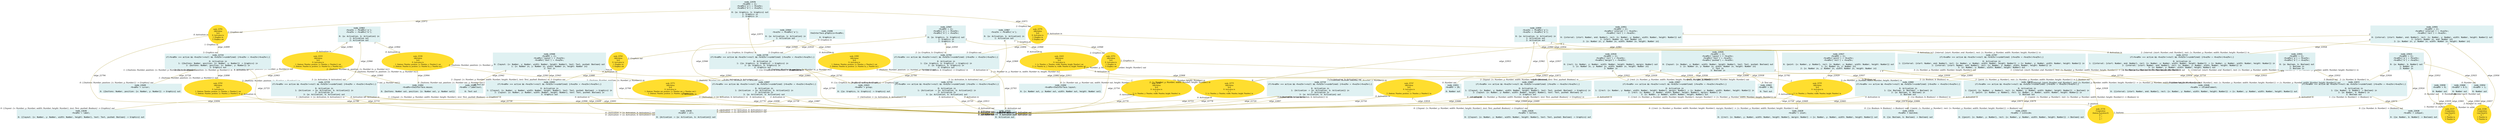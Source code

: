 digraph g{node_21692 [shape="box", style="filled", color="#dff1f2", fontname="Courier", label="node_21692
<%=a0%>=theInterface.mouse;

0: {buttons: Number out, position: {x: Number out, y: Number out}}" ]
node_21694 [shape="box", style="filled", color="#dff1f2", fontname="Courier", label="node_21694
<%=a0%>=theInterface.layout;

0: {x: Number out, y: Number out, width: Number out, height: Number out}" ]
node_21696 [shape="box", style="filled", color="#dff1f2", fontname="Courier", label="node_21696
theInterface.graphics=<%=a0%>;

0: Graphics in" ]
node_21716 [shape="ellipse", style="filled", color="#ffde2f", fontname="Times", label="node_21716
Composition
{buttons:$,position:$}
0: ?
1: ?
2: ?" ]
node_21992 [shape="ellipse", style="filled", color="#ffde2f", fontname="Times", label="node_21992
Affectation
$=$
0: Activation in
1: {buttons: Number, position: {x: Number, y: Number}} out
2: {buttons: Number in, position: {x: Number in, y: Number in}}" ]
node_22127 [shape="ellipse", style="filled", color="#ffde2f", fontname="Times", label="node_22127
Composition
{start:$end:$}
0: ?
1: Number in
2: Number in" ]
node_22166 [shape="ellipse", style="filled", color="#ffde2f", fontname="Times", label="node_22166
Composition
{start:$end:$}
0: ?
1: Number in
2: Number in" ]
node_22328 [shape="ellipse", style="filled", color="#ffde2f", fontname="Times", label="node_22328
Affectation
$=$
0: Activation in
1: {buttons: Number, position: {x: Number, y: Number}} out
2: {buttons: Number in, position: {x: Number in, y: Number in}}" ]
node_22333 [shape="ellipse", style="filled", color="#ffde2f", fontname="Times", label="node_22333
Affectation
$=$
0: Activation in
1: {buttons: Number, position: {x: Number, y: Number}} out
2: {buttons: Number in, position: {x: Number in, y: Number in}}" ]
node_22422 [shape="ellipse", style="filled", color="#ffde2f", fontname="Times", label="node_22422
Affectation
$=$
0: Activation in
1: {x: Number, y: Number, width: Number, height: Number} out
2: {x: Number in, y: Number in, width: Number in, height: Number in}" ]
node_22533 [shape="box", style="filled", color="#dff1f2", fontname="Courier", label="node_22533
<%=a0%> = active;

0: Activation out" ]
node_22626 [shape="box", style="filled", color="#dff1f2", fontname="Courier", label="node_22626
<%=a0%> = button;

0: {{layout: {x: Number, y: Number, width: Number, height: Number}, text: Text, pushed: Boolean} -> Graphics} out" ]
node_22628 [shape="box", style="filled", color="#dff1f2", fontname="Courier", label="node_22628
<%=a0%> = inset;

0: {{rect: {x: Number, y: Number, width: Number, height: Number}, margin: Number} -> {x: Number, y: Number, width: Number, height: Number}} out" ]
node_22630 [shape="box", style="filled", color="#dff1f2", fontname="Courier", label="node_22630
<%=a0%> = isEqual;

0: {{a: Number, b: Number} -> Boolean} out" ]
node_22632 [shape="box", style="filled", color="#dff1f2", fontname="Courier", label="node_22632
<%=a0%> = isInside;

0: {{point: {x: Number, y: Number}, rect: {x: Number, y: Number, width: Number, height: Number}} -> Boolean} out" ]
node_22634 [shape="box", style="filled", color="#dff1f2", fontname="Courier", label="node_22634
<%=a0%> = boolAnd;

0: {{a: Boolean, b: Boolean} -> Boolean} out" ]
node_22636 [shape="box", style="filled", color="#dff1f2", fontname="Courier", label="node_22636
<%=a0%> = label;

0: {{layout: {x: Number, y: Number, width: Number, height: Number}, text: Text, pushed: Boolean} -> Graphics} out" ]
node_22638 [shape="box", style="filled", color="#dff1f2", fontname="Courier", label="node_22638
<%=a0%> = all;

0: {Activation -> {a: Activation, b: Activation}} out" ]
node_22643 [shape="box", style="filled", color="#dff1f2", fontname="Courier", label="node_22643
<%=a0%> = group;

0: {{a: Graphics, b: Graphics} -> Graphics} out" ]
node_22646 [shape="box", style="filled", color="#dff1f2", fontname="Courier", label="node_22646
<%=a0%> = columnElement;

0: {{interval: {start: Number, end: Number}, rect: {x: Number, y: Number, width: Number, height: Number}} -> {x: Number, y: Number, width: Number, height: Number}} out" ]
node_22649 [shape="box", style="filled", color="#dff1f2", fontname="Courier", label="node_22649
<%=a0%> = cursor;

0: {{buttons: Number, position: {x: Number, y: Number}} -> Graphics} out" ]
node_22651 [shape="box", style="filled", color="#dff1f2", fontname="Courier", label="node_22651
<%=a0%> = 20;

0: Number out" ]
node_22654 [shape="box", style="filled", color="#dff1f2", fontname="Courier", label="node_22654
<%=a0%> = 1;

0: Number out" ]
node_22658 [shape="box", style="filled", color="#dff1f2", fontname="Courier", label="node_22658
<%=a0%> = 0;

0: Number out" ]
node_22660 [shape="box", style="filled", color="#dff1f2", fontname="Courier", label="node_22660
<%=a0%> = 0.5;

0: Number out" ]
node_22663 [shape="box", style="filled", color="#dff1f2", fontname="Courier", label="node_22663
<%=a0%> = OK;

0: Text out" ]
node_22665 [shape="box", style="filled", color="#dff1f2", fontname="Courier", label="node_22665
<%=a0%> = Labeltext;

0: Text out" ]
node_22667 [shape="box", style="filled", color="#dff1f2", fontname="Courier", label="node_22667
if(<%=a0%> === active && <%=a1%>!==null && <%=a1%>!==undefined) {<%=a3%> = <%=a1%>(<%=a2%>);}

0: Activation in
1: {{rect: {x: Number, y: Number, width: Number, height: Number}, margin: Number} -> {x: Number, y: Number, width: Number, height: Number}} in
2: {rect: {x: Number, y: Number, width: Number, height: Number}, margin: Number} in
3: {x: Number, y: Number, width: Number, height: Number} out" ]
node_22672 [shape="box", style="filled", color="#dff1f2", fontname="Courier", label="node_22672
if(<%=a0%> === active && <%=a1%>!==null && <%=a1%>!==undefined) {<%=a3%> = <%=a1%>(<%=a2%>);}

0: Activation in
1: {{a: Number, b: Number} -> Boolean} in
2: {a: Number, b: Number} in
3: Boolean out" ]
node_22677 [shape="box", style="filled", color="#dff1f2", fontname="Courier", label="node_22677
if(<%=a0%> === active && <%=a1%>!==null && <%=a1%>!==undefined) {<%=a3%> = <%=a1%>(<%=a2%>);}

0: Activation in
1: {{point: {x: Number, y: Number}, rect: {x: Number, y: Number, width: Number, height: Number}} -> Boolean} in
2: {point: {x: Number, y: Number}, rect: {x: Number, y: Number, width: Number, height: Number}} in
3: Boolean out" ]
node_22682 [shape="box", style="filled", color="#dff1f2", fontname="Courier", label="node_22682
if(<%=a0%> === active && <%=a1%>!==null && <%=a1%>!==undefined) {<%=a3%> = <%=a1%>(<%=a2%>);}

0: Activation in
1: {{a: Boolean, b: Boolean} -> Boolean} in
2: {a: Boolean, b: Boolean} in
3: Boolean out" ]
node_22687 [shape="box", style="filled", color="#dff1f2", fontname="Courier", label="node_22687
if(<%=a0%> === active && <%=a1%>!==null && <%=a1%>!==undefined) {<%=a3%> = <%=a1%>(<%=a2%>);}

0: Activation in
1: {{layout: {x: Number, y: Number, width: Number, height: Number}, text: Text, pushed: Boolean} -> Graphics} in
2: {layout: {x: Number, y: Number, width: Number, height: Number}, text: Text, pushed: Boolean} in
3: Graphics out" ]
node_22692 [shape="box", style="filled", color="#dff1f2", fontname="Courier", label="node_22692
if(<%=a0%> === active && <%=a1%>!==null && <%=a1%>!==undefined) {<%=a3%> = <%=a1%>(<%=a2%>);}

0: Activation in
1: {{layout: {x: Number, y: Number, width: Number, height: Number}, text: Text, pushed: Boolean} -> Graphics} in
2: {layout: {x: Number, y: Number, width: Number, height: Number}, text: Text, pushed: Boolean} in
3: Graphics out" ]
node_22697 [shape="box", style="filled", color="#dff1f2", fontname="Courier", label="node_22697
if(<%=a0%> === active && <%=a1%>!==null && <%=a1%>!==undefined) {<%=a3%> = <%=a1%>(<%=a2%>);}

0: Activation in
1: {Activation -> {a: Activation, b: Activation}} in
2: Activation in
3: {a: Activation, b: Activation} out" ]
node_22702 [shape="box", style="filled", color="#dff1f2", fontname="Courier", label="node_22702
if(<%=a0%> === active && <%=a1%>!==null && <%=a1%>!==undefined) {<%=a3%> = <%=a1%>(<%=a2%>);}

0: Activation in
1: {{a: Graphics, b: Graphics} -> Graphics} in
2: {a: Graphics, b: Graphics} in
3: Graphics out" ]
node_22707 [shape="box", style="filled", color="#dff1f2", fontname="Courier", label="node_22707
if(<%=a0%> === active && <%=a1%>!==null && <%=a1%>!==undefined) {<%=a3%> = <%=a1%>(<%=a2%>);}

0: Activation in
1: {{interval: {start: Number, end: Number}, rect: {x: Number, y: Number, width: Number, height: Number}} -> {x: Number, y: Number, width: Number, height: Number}} in
2: {interval: {start: Number, end: Number}, rect: {x: Number, y: Number, width: Number, height: Number}} in
3: {x: Number, y: Number, width: Number, height: Number} out" ]
node_22713 [shape="box", style="filled", color="#dff1f2", fontname="Courier", label="node_22713
if(<%=a0%> === active && <%=a1%>!==null && <%=a1%>!==undefined) {<%=a3%> = <%=a1%>(<%=a2%>);}

0: Activation in
1: {{interval: {start: Number, end: Number}, rect: {x: Number, y: Number, width: Number, height: Number}} -> {x: Number, y: Number, width: Number, height: Number}} in
2: {interval: {start: Number, end: Number}, rect: {x: Number, y: Number, width: Number, height: Number}} in
3: {x: Number, y: Number, width: Number, height: Number} out" ]
node_22719 [shape="box", style="filled", color="#dff1f2", fontname="Courier", label="node_22719
if(<%=a0%> === active && <%=a1%>!==null && <%=a1%>!==undefined) {<%=a3%> = <%=a1%>(<%=a2%>);}

0: Activation in
1: {Activation -> {a: Activation, b: Activation}} in
2: Activation in
3: {a: Activation, b: Activation} out" ]
node_22724 [shape="box", style="filled", color="#dff1f2", fontname="Courier", label="node_22724
if(<%=a0%> === active && <%=a1%>!==null && <%=a1%>!==undefined) {<%=a3%> = <%=a1%>(<%=a2%>);}

0: Activation in
1: {{buttons: Number, position: {x: Number, y: Number}} -> Graphics} in
2: {buttons: Number, position: {x: Number, y: Number}} in
3: Graphics out" ]
node_22729 [shape="box", style="filled", color="#dff1f2", fontname="Courier", label="node_22729
if(<%=a0%> === active && <%=a1%>!==null && <%=a1%>!==undefined) {<%=a3%> = <%=a1%>(<%=a2%>);}

0: Activation in
1: {Activation -> {a: Activation, b: Activation}} in
2: Activation in
3: {a: Activation, b: Activation} out" ]
node_22734 [shape="box", style="filled", color="#dff1f2", fontname="Courier", label="node_22734
if(<%=a0%> === active && <%=a1%>!==null && <%=a1%>!==undefined) {<%=a3%> = <%=a1%>(<%=a2%>);}

0: Activation in
1: {Activation -> {a: Activation, b: Activation}} in
2: Activation in
3: {a: Activation, b: Activation} out" ]
node_22739 [shape="box", style="filled", color="#dff1f2", fontname="Courier", label="node_22739
if(<%=a0%> === active && <%=a1%>!==null && <%=a1%>!==undefined) {<%=a3%> = <%=a1%>(<%=a2%>);}

0: Activation in
1: {{a: Graphics, b: Graphics} -> Graphics} in
2: {a: Graphics, b: Graphics} in
3: Graphics out" ]
node_22747 [shape="ellipse", style="filled", color="#ffde2f", fontname="Times", label="node_22747
Affectation
$=$
0: Activation in
1: ?
2: {buttons: Number, position: {x: Number, y: Number}} in" ]
node_22751 [shape="ellipse", style="filled", color="#ffde2f", fontname="Times", label="node_22751
Affectation
$=$
0: Activation in
1: Graphics in
2: Graphics out" ]
node_22755 [shape="ellipse", style="filled", color="#ffde2f", fontname="Times", label="node_22755
Affectation
$=$
0: Activation in
1: ?
2: {x: Number, y: Number, width: Number, height: Number} in" ]
node_22763 [shape="ellipse", style="filled", color="#ffde2f", fontname="Times", label="node_22763
Affectation
$=$
0: Activation in
1: Graphics in
2: Graphics out" ]
node_22767 [shape="ellipse", style="filled", color="#ffde2f", fontname="Times", label="node_22767
Affectation
$=$
0: Activation in
1: ?
2: {x: Number, y: Number, width: Number, height: Number} in" ]
node_22771 [shape="ellipse", style="filled", color="#ffde2f", fontname="Times", label="node_22771
Affectation
$=$
0: Activation in
1: {buttons: Number out, position: {x: Number out, y: Number out}}
2: {buttons: Number, position: {x: Number, y: Number}} in" ]
node_22775 [shape="ellipse", style="filled", color="#ffde2f", fontname="Times", label="node_22775
Affectation
$=$
0: Activation in
1: ?
2: {x: Number, y: Number, width: Number, height: Number} in" ]
node_22779 [shape="ellipse", style="filled", color="#ffde2f", fontname="Times", label="node_22779
Affectation
$=$
0: Activation in
1: Graphics in
2: Graphics out" ]
node_22783 [shape="ellipse", style="filled", color="#ffde2f", fontname="Times", label="node_22783
Affectation
$=$
0: Activation in
1: {buttons: Number, position: {x: Number, y: Number}} out
2: {buttons: Number, position: {x: Number, y: Number}} in" ]
node_22791 [shape="ellipse", style="filled", color="#ffde2f", fontname="Times", label="node_22791
Affectation
$=$
0: Activation in
1: Graphics in
2: Graphics out" ]
node_22919 [shape="box", style="filled", color="#dff1f2", fontname="Courier", label="node_22919
<%=a0%> = {};
<%=a0%>['rect'] = <%=a1%>;
<%=a0%>['margin'] = <%=a2%>;

0: {rect: {x: Number, y: Number, width: Number, height: Number}, margin: Number} out
1: {x: Number in, y: Number in, width: Number in, height: Number in}
2: Number in" ]
node_22923 [shape="box", style="filled", color="#dff1f2", fontname="Courier", label="node_22923
<%=a0%> = {};
<%=a0%>['a'] = <%=a1%>;
<%=a0%>['b'] = <%=a2%>;

0: {a: Number, b: Number} out
1: Number in
2: Number in" ]
node_22927 [shape="box", style="filled", color="#dff1f2", fontname="Courier", label="node_22927
<%=a0%> = {};
<%=a0%>['point'] = <%=a1%>;
<%=a0%>['rect'] = <%=a2%>;

0: {point: {x: Number, y: Number}, rect: {x: Number, y: Number, width: Number, height: Number}} out
1: {x: Number in, y: Number in}
2: {x: Number in, y: Number in, width: Number in, height: Number in}" ]
node_22931 [shape="box", style="filled", color="#dff1f2", fontname="Courier", label="node_22931
<%=a0%> = {};
<%=a0%>['a'] = <%=a1%>;
<%=a0%>['b'] = <%=a2%>;

0: {a: Boolean, b: Boolean} out
1: Boolean in
2: Boolean in" ]
node_22935 [shape="box", style="filled", color="#dff1f2", fontname="Courier", label="node_22935
<%=a0%> = {};
<%=a0%>['layout'] = <%=a1%>;
<%=a0%>['text'] = <%=a2%>;
<%=a0%>['pushed'] = <%=a3%>;

0: {layout: {x: Number, y: Number, width: Number, height: Number}, text: Text, pushed: Boolean} out
1: {x: Number in, y: Number in, width: Number in, height: Number in}
2: Text in
3: Boolean in" ]
node_22940 [shape="box", style="filled", color="#dff1f2", fontname="Courier", label="node_22940
<%=a0%> = {};
<%=a0%>['layout'] = <%=a1%>;
<%=a0%>['text'] = <%=a2%>;

0: {layout: {x: Number, y: Number, width: Number, height: Number}, text: Text, pushed: Boolean} out
1: {x: Number in, y: Number in, width: Number in, height: Number in}
2: Text in" ]
node_22944 [shape="box", style="filled", color="#dff1f2", fontname="Courier", label="node_22944
<%=a1%> = <%=a0%>['a'];

0: {a: Activation, b: Activation} in
1: Activation out" ]
node_22947 [shape="box", style="filled", color="#dff1f2", fontname="Courier", label="node_22947
<%=a0%> = {};
<%=a0%>['a'] = <%=a1%>;
<%=a0%>['b'] = <%=a2%>;

0: {a: Graphics, b: Graphics} out
1: Graphics in
2: Graphics in" ]
node_22951 [shape="box", style="filled", color="#dff1f2", fontname="Courier", label="node_22951
<%=a0%> = {};
<%=a0%>['interval'] = <%=a1%>;
<%=a0%>['rect'] = <%=a2%>;

0: {interval: {start: Number, end: Number}, rect: {x: Number, y: Number, width: Number, height: Number}} out
1: {start: Number in, end: Number in}
2: {x: Number in, y: Number in, width: Number in, height: Number in}" ]
node_22955 [shape="box", style="filled", color="#dff1f2", fontname="Courier", label="node_22955
<%=a0%> = {};
<%=a0%>['interval'] = <%=a1%>;
<%=a0%>['rect'] = <%=a2%>;

0: {interval: {start: Number, end: Number}, rect: {x: Number, y: Number, width: Number, height: Number}} out
1: {start: Number in, end: Number in}
2: {x: Number in, y: Number in, width: Number in, height: Number in}" ]
node_22959 [shape="box", style="filled", color="#dff1f2", fontname="Courier", label="node_22959
<%=a1%> = <%=a0%>['a'];
<%=a2%> = <%=a0%>['b'];

0: {a: Activation, b: Activation} in
1: Activation out
2: Activation out" ]
node_22963 [shape="box", style="filled", color="#dff1f2", fontname="Courier", label="node_22963
<%=a1%> = <%=a0%>['a'];
<%=a2%> = <%=a0%>['b'];

0: {a: Activation, b: Activation} in
1: Activation out
2: Activation out" ]
node_22967 [shape="box", style="filled", color="#dff1f2", fontname="Courier", label="node_22967
<%=a1%> = <%=a0%>['a'];

0: {a: Activation, b: Activation} in
1: Activation out" ]
node_22970 [shape="box", style="filled", color="#dff1f2", fontname="Courier", label="node_22970
<%=a0%> = {};
<%=a0%>['a'] = <%=a1%>;
<%=a0%>['b'] = <%=a2%>;

0: {a: Graphics, b: Graphics} out
1: Graphics in
2: Graphics in" ]
node_22654 -> node_22166 [dir=none, arrowHead=none, fontname="Times-Italic", arrowsize=1, color="#9d8400", label="edge_22657",  headlabel="2: Number in: end", taillabel="0: Number out" ]
node_22658 -> node_22127 [dir=none, arrowHead=none, fontname="Times-Italic", arrowsize=1, color="#9d8400", label="edge_22659",  headlabel="1: Number in: start", taillabel="0: Number out" ]
node_22660 -> node_22127 [dir=none, arrowHead=none, fontname="Times-Italic", arrowsize=1, color="#9d8400", label="edge_22661",  headlabel="2: Number in: end", taillabel="0: Number out" ]
node_22660 -> node_22166 [dir=none, arrowHead=none, fontname="Times-Italic", arrowsize=1, color="#9d8400", label="edge_22662",  headlabel="1: Number in: start", taillabel="0: Number out" ]
node_22667 -> node_22533 [dir=none, arrowHead=none, fontname="Times-Italic", arrowsize=1, color="#9d8400", label="edge_22668",  headlabel="0: Activation out", taillabel="0: Activation in" ]
node_22667 -> node_22628 [dir=none, arrowHead=none, fontname="Times-Italic", arrowsize=1, color="#9d8400", label="edge_22669",  headlabel="0: {{rect: {x: Number, y: Number, width: Number, height: Number}, margin: Number} -> {x: Number, y: Number, width: Number, height: Number}} out", taillabel="1: {{rect: {x: Number, y: Number, width: Number, height: Number}, margin: Number} -> {x: Number, y: Number, width: Number, height: Number}} in" ]
node_22672 -> node_22533 [dir=none, arrowHead=none, fontname="Times-Italic", arrowsize=1, color="#9d8400", label="edge_22673",  headlabel="0: Activation out", taillabel="0: Activation in" ]
node_22672 -> node_22630 [dir=none, arrowHead=none, fontname="Times-Italic", arrowsize=1, color="#9d8400", label="edge_22674",  headlabel="0: {{a: Number, b: Number} -> Boolean} out", taillabel="1: {{a: Number, b: Number} -> Boolean} in" ]
node_22677 -> node_22533 [dir=none, arrowHead=none, fontname="Times-Italic", arrowsize=1, color="#9d8400", label="edge_22678",  headlabel="0: Activation out", taillabel="0: Activation in" ]
node_22677 -> node_22632 [dir=none, arrowHead=none, fontname="Times-Italic", arrowsize=1, color="#9d8400", label="edge_22679",  headlabel="0: {{point: {x: Number, y: Number}, rect: {x: Number, y: Number, width: Number, height: Number}} -> Boolean} out", taillabel="1: {{point: {x: Number, y: Number}, rect: {x: Number, y: Number, width: Number, height: Number}} -> Boolean} in" ]
node_22682 -> node_22533 [dir=none, arrowHead=none, fontname="Times-Italic", arrowsize=1, color="#9d8400", label="edge_22683",  headlabel="0: Activation out", taillabel="0: Activation in" ]
node_22682 -> node_22634 [dir=none, arrowHead=none, fontname="Times-Italic", arrowsize=1, color="#9d8400", label="edge_22684",  headlabel="0: {{a: Boolean, b: Boolean} -> Boolean} out", taillabel="1: {{a: Boolean, b: Boolean} -> Boolean} in" ]
node_22687 -> node_22533 [dir=none, arrowHead=none, fontname="Times-Italic", arrowsize=1, color="#9d8400", label="edge_22688",  headlabel="0: Activation out", taillabel="0: Activation in" ]
node_22687 -> node_22626 [dir=none, arrowHead=none, fontname="Times-Italic", arrowsize=1, color="#9d8400", label="edge_22689",  headlabel="0: {{layout: {x: Number, y: Number, width: Number, height: Number}, text: Text, pushed: Boolean} -> Graphics} out", taillabel="1: {{layout: {x: Number, y: Number, width: Number, height: Number}, text: Text, pushed: Boolean} -> Graphics} in" ]
node_22692 -> node_22533 [dir=none, arrowHead=none, fontname="Times-Italic", arrowsize=1, color="#9d8400", label="edge_22693",  headlabel="0: Activation out", taillabel="0: Activation in" ]
node_22692 -> node_22636 [dir=none, arrowHead=none, fontname="Times-Italic", arrowsize=1, color="#9d8400", label="edge_22694",  headlabel="0: {{layout: {x: Number, y: Number, width: Number, height: Number}, text: Text, pushed: Boolean} -> Graphics} out", taillabel="1: {{layout: {x: Number, y: Number, width: Number, height: Number}, text: Text, pushed: Boolean} -> Graphics} in" ]
node_22697 -> node_22533 [dir=none, arrowHead=none, fontname="Times-Italic", arrowsize=1, color="#9d8400", label="edge_22698",  headlabel="0: Activation out", taillabel="0: Activation in" ]
node_22697 -> node_22638 [dir=none, arrowHead=none, fontname="Times-Italic", arrowsize=1, color="#9d8400", label="edge_22699",  headlabel="0: {Activation -> {a: Activation, b: Activation}} out", taillabel="1: {Activation -> {a: Activation, b: Activation}} in" ]
node_22702 -> node_22533 [dir=none, arrowHead=none, fontname="Times-Italic", arrowsize=1, color="#9d8400", label="edge_22703",  headlabel="0: Activation out", taillabel="0: Activation in" ]
node_22702 -> node_22643 [dir=none, arrowHead=none, fontname="Times-Italic", arrowsize=1, color="#9d8400", label="edge_22704",  headlabel="0: {{a: Graphics, b: Graphics} -> Graphics} out", taillabel="1: {{a: Graphics, b: Graphics} -> Graphics} in" ]
node_22707 -> node_22646 [dir=none, arrowHead=none, fontname="Times-Italic", arrowsize=1, color="#9d8400", label="edge_22710",  headlabel="0: {{interval: {start: Number, end: Number}, rect: {x: Number, y: Number, width: Number, height: Number}} -> {x: Number, y: Number, width: Number, height: Number}} out", taillabel="1: {{interval: {start: Number, end: Number}, rect: {x: Number, y: Number, width: Number, height: Number}} -> {x: Number, y: Number, width: Number, height: Number}} in" ]
node_22713 -> node_22646 [dir=none, arrowHead=none, fontname="Times-Italic", arrowsize=1, color="#9d8400", label="edge_22716",  headlabel="0: {{interval: {start: Number, end: Number}, rect: {x: Number, y: Number, width: Number, height: Number}} -> {x: Number, y: Number, width: Number, height: Number}} out", taillabel="1: {{interval: {start: Number, end: Number}, rect: {x: Number, y: Number, width: Number, height: Number}} -> {x: Number, y: Number, width: Number, height: Number}} in" ]
node_22719 -> node_22533 [dir=none, arrowHead=none, fontname="Times-Italic", arrowsize=1, color="#9d8400", label="edge_22720",  headlabel="0: Activation out", taillabel="0: Activation in" ]
node_22719 -> node_22638 [dir=none, arrowHead=none, fontname="Times-Italic", arrowsize=1, color="#9d8400", label="edge_22721",  headlabel="0: {Activation -> {a: Activation, b: Activation}} out", taillabel="1: {Activation -> {a: Activation, b: Activation}} in" ]
node_22724 -> node_22533 [dir=none, arrowHead=none, fontname="Times-Italic", arrowsize=1, color="#9d8400", label="edge_22725",  headlabel="0: Activation out", taillabel="0: Activation in" ]
node_22724 -> node_22649 [dir=none, arrowHead=none, fontname="Times-Italic", arrowsize=1, color="#9d8400", label="edge_22726",  headlabel="0: {{buttons: Number, position: {x: Number, y: Number}} -> Graphics} out", taillabel="1: {{buttons: Number, position: {x: Number, y: Number}} -> Graphics} in" ]
node_22729 -> node_22533 [dir=none, arrowHead=none, fontname="Times-Italic", arrowsize=1, color="#9d8400", label="edge_22730",  headlabel="0: Activation out", taillabel="0: Activation in" ]
node_22729 -> node_22638 [dir=none, arrowHead=none, fontname="Times-Italic", arrowsize=1, color="#9d8400", label="edge_22731",  headlabel="0: {Activation -> {a: Activation, b: Activation}} out", taillabel="1: {Activation -> {a: Activation, b: Activation}} in" ]
node_22734 -> node_22533 [dir=none, arrowHead=none, fontname="Times-Italic", arrowsize=1, color="#9d8400", label="edge_22735",  headlabel="0: Activation out", taillabel="0: Activation in" ]
node_22734 -> node_22638 [dir=none, arrowHead=none, fontname="Times-Italic", arrowsize=1, color="#9d8400", label="edge_22736",  headlabel="0: {Activation -> {a: Activation, b: Activation}} out", taillabel="1: {Activation -> {a: Activation, b: Activation}} in" ]
node_22739 -> node_22533 [dir=none, arrowHead=none, fontname="Times-Italic", arrowsize=1, color="#9d8400", label="edge_22740",  headlabel="0: Activation out", taillabel="0: Activation in" ]
node_22739 -> node_22643 [dir=none, arrowHead=none, fontname="Times-Italic", arrowsize=1, color="#9d8400", label="edge_22741",  headlabel="0: {{a: Graphics, b: Graphics} -> Graphics} out", taillabel="1: {{a: Graphics, b: Graphics} -> Graphics} in" ]
node_22747 -> node_22533 [dir=none, arrowHead=none, fontname="Times-Italic", arrowsize=1, color="#9d8400", label="edge_22750",  headlabel="0: Activation out", taillabel="0: Activation in" ]
node_22751 -> node_22533 [dir=none, arrowHead=none, fontname="Times-Italic", arrowsize=1, color="#9d8400", label="edge_22754",  headlabel="0: Activation out", taillabel="0: Activation in" ]
node_22755 -> node_22533 [dir=none, arrowHead=none, fontname="Times-Italic", arrowsize=1, color="#9d8400", label="edge_22758",  headlabel="0: Activation out", taillabel="0: Activation in" ]
node_22763 -> node_22533 [dir=none, arrowHead=none, fontname="Times-Italic", arrowsize=1, color="#9d8400", label="edge_22766",  headlabel="0: Activation out", taillabel="0: Activation in" ]
node_22767 -> node_22533 [dir=none, arrowHead=none, fontname="Times-Italic", arrowsize=1, color="#9d8400", label="edge_22770",  headlabel="0: Activation out", taillabel="0: Activation in" ]
node_22771 -> node_22533 [dir=none, arrowHead=none, fontname="Times-Italic", arrowsize=1, color="#9d8400", label="edge_22774",  headlabel="0: Activation out", taillabel="0: Activation in" ]
node_22775 -> node_22533 [dir=none, arrowHead=none, fontname="Times-Italic", arrowsize=1, color="#9d8400", label="edge_22778",  headlabel="0: Activation out", taillabel="0: Activation in" ]
node_22779 -> node_22533 [dir=none, arrowHead=none, fontname="Times-Italic", arrowsize=1, color="#9d8400", label="edge_22782",  headlabel="0: Activation out", taillabel="0: Activation in" ]
node_22783 -> node_22533 [dir=none, arrowHead=none, fontname="Times-Italic", arrowsize=1, color="#9d8400", label="edge_22786",  headlabel="0: Activation out", taillabel="0: Activation in" ]
node_22791 -> node_22533 [dir=none, arrowHead=none, fontname="Times-Italic", arrowsize=1, color="#9d8400", label="edge_22794",  headlabel="0: Activation out", taillabel="0: Activation in" ]
node_22747 -> node_21716 [dir=none, arrowHead=none, fontname="Times-Italic", arrowsize=1, color="#9d8400", label="edge_22818",  headlabel="0", taillabel="1" ]
node_22751 -> node_22687 [dir=none, arrowHead=none, fontname="Times-Italic", arrowsize=1, color="#9d8400", label="edge_22872",  headlabel="3: Graphics out", taillabel="1: Graphics in" ]
node_22763 -> node_22692 [dir=none, arrowHead=none, fontname="Times-Italic", arrowsize=1, color="#9d8400", label="edge_22880",  headlabel="3: Graphics out", taillabel="1: Graphics in" ]
node_21992 -> node_22747 [dir=none, arrowHead=none, fontname="Times-Italic", arrowsize=1, color="#9d8400", label="edge_22882",  headlabel="2: {buttons: Number, position: {x: Number, y: Number}} in", taillabel="1: {buttons: Number, position: {x: Number, y: Number}} out" ]
node_21992 -> node_22771 [dir=none, arrowHead=none, fontname="Times-Italic", arrowsize=1, color="#9d8400", label="edge_22885",  headlabel="1: {buttons: Number out, position: {x: Number out, y: Number out}}", taillabel="2: {buttons: Number in, position: {x: Number in, y: Number in}}" ]
node_22697 -> node_22533 [dir=none, arrowHead=none, fontname="Times-Italic", arrowsize=1, color="#9d8400", label="edge_22887",  headlabel="0: Activation out", taillabel="2: Activation in" ]
node_22779 -> node_22702 [dir=none, arrowHead=none, fontname="Times-Italic", arrowsize=1, color="#9d8400", label="edge_22894",  headlabel="3: Graphics out", taillabel="1: Graphics in" ]
node_22707 -> node_22755 [dir=none, arrowHead=none, fontname="Times-Italic", arrowsize=1, color="#9d8400", label="edge_22895",  headlabel="2: {x: Number, y: Number, width: Number, height: Number} in", taillabel="3: {x: Number, y: Number, width: Number, height: Number} out" ]
node_22713 -> node_22767 [dir=none, arrowHead=none, fontname="Times-Italic", arrowsize=1, color="#9d8400", label="edge_22896",  headlabel="2: {x: Number, y: Number, width: Number, height: Number} in", taillabel="3: {x: Number, y: Number, width: Number, height: Number} out" ]
node_22719 -> node_22533 [dir=none, arrowHead=none, fontname="Times-Italic", arrowsize=1, color="#9d8400", label="edge_22897",  headlabel="0: Activation out", taillabel="2: Activation in" ]
node_22724 -> node_22783 [dir=none, arrowHead=none, fontname="Times-Italic", arrowsize=1, color="#9d8400", label="edge_22898",  headlabel="1: {buttons: Number, position: {x: Number, y: Number}} out", taillabel="2: {buttons: Number, position: {x: Number, y: Number}} in" ]
node_22791 -> node_22724 [dir=none, arrowHead=none, fontname="Times-Italic", arrowsize=1, color="#9d8400", label="edge_22899",  headlabel="3: Graphics out", taillabel="1: Graphics in" ]
node_22328 -> node_22771 [dir=none, arrowHead=none, fontname="Times-Italic", arrowsize=1, color="#9d8400", label="edge_22901",  headlabel="2: {buttons: Number, position: {x: Number, y: Number}} in", taillabel="1: {buttons: Number, position: {x: Number, y: Number}} out" ]
node_22333 -> node_22783 [dir=none, arrowHead=none, fontname="Times-Italic", arrowsize=1, color="#9d8400", label="edge_22903",  headlabel="2: {buttons: Number, position: {x: Number, y: Number}} in", taillabel="1: {buttons: Number, position: {x: Number, y: Number}} out" ]
node_22328 -> node_21692 [dir=none, arrowHead=none, fontname="Times-Italic", arrowsize=1, color="#9d8400", label="edge_22904",  headlabel="0: {buttons: Number out, position: {x: Number out, y: Number out}}", taillabel="2: {buttons: Number in, position: {x: Number in, y: Number in}}" ]
node_22333 -> node_21692 [dir=none, arrowHead=none, fontname="Times-Italic", arrowsize=1, color="#9d8400", label="edge_22905",  headlabel="0: {buttons: Number out, position: {x: Number out, y: Number out}}", taillabel="2: {buttons: Number in, position: {x: Number in, y: Number in}}" ]
node_22729 -> node_22533 [dir=none, arrowHead=none, fontname="Times-Italic", arrowsize=1, color="#9d8400", label="edge_22906",  headlabel="0: Activation out", taillabel="2: Activation in" ]
node_22422 -> node_22775 [dir=none, arrowHead=none, fontname="Times-Italic", arrowsize=1, color="#9d8400", label="edge_22908",  headlabel="2: {x: Number, y: Number, width: Number, height: Number} in", taillabel="1: {x: Number, y: Number, width: Number, height: Number} out" ]
node_22422 -> node_21694 [dir=none, arrowHead=none, fontname="Times-Italic", arrowsize=1, color="#9d8400", label="edge_22911",  headlabel="0: {x: Number out, y: Number out, width: Number out, height: Number out}", taillabel="2: {x: Number in, y: Number in, width: Number in, height: Number in}" ]
node_22734 -> node_22533 [dir=none, arrowHead=none, fontname="Times-Italic", arrowsize=1, color="#9d8400", label="edge_22913",  headlabel="0: Activation out", taillabel="2: Activation in" ]
node_21696 -> node_22739 [dir=none, arrowHead=none, fontname="Times-Italic", arrowsize=1, color="#9d8400", label="edge_22918",  headlabel="3: Graphics out", taillabel="0: Graphics in" ]
node_22919 -> node_22755 [dir=none, arrowHead=none, fontname="Times-Italic", arrowsize=1, color="#9d8400", label="edge_22920",  headlabel="1", taillabel="1" ]
node_22919 -> node_22651 [dir=none, arrowHead=none, fontname="Times-Italic", arrowsize=1, color="#9d8400", label="edge_22921",  headlabel="0: Number out", taillabel="2" ]
node_22919 -> node_22667 [dir=none, arrowHead=none, fontname="Times-Italic", arrowsize=1, color="#9d8400", label="edge_22922",  headlabel="2: {rect: {x: Number, y: Number, width: Number, height: Number}, margin: Number} in", taillabel="0" ]
node_22923 -> node_21716 [dir=none, arrowHead=none, fontname="Times-Italic", arrowsize=1, color="#9d8400", label="edge_22924",  headlabel="1: buttons", taillabel="1" ]
node_22923 -> node_22654 [dir=none, arrowHead=none, fontname="Times-Italic", arrowsize=1, color="#9d8400", label="edge_22925",  headlabel="0: Number out", taillabel="2" ]
node_22923 -> node_22672 [dir=none, arrowHead=none, fontname="Times-Italic", arrowsize=1, color="#9d8400", label="edge_22926",  headlabel="2: {a: Number, b: Number} in", taillabel="0" ]
node_22927 -> node_21716 [dir=none, arrowHead=none, fontname="Times-Italic", arrowsize=1, color="#9d8400", label="edge_22928",  headlabel="2: position", taillabel="1" ]
node_22927 -> node_22755 [dir=none, arrowHead=none, fontname="Times-Italic", arrowsize=1, color="#9d8400", label="edge_22929",  headlabel="1", taillabel="2" ]
node_22927 -> node_22677 [dir=none, arrowHead=none, fontname="Times-Italic", arrowsize=1, color="#9d8400", label="edge_22930",  headlabel="2: {point: {x: Number, y: Number}, rect: {x: Number, y: Number, width: Number, height: Number}} in", taillabel="0" ]
node_22931 -> node_22672 [dir=none, arrowHead=none, fontname="Times-Italic", arrowsize=1, color="#9d8400", label="edge_22932",  headlabel="3: Boolean out", taillabel="1" ]
node_22931 -> node_22677 [dir=none, arrowHead=none, fontname="Times-Italic", arrowsize=1, color="#9d8400", label="edge_22933",  headlabel="3: Boolean out", taillabel="2" ]
node_22931 -> node_22682 [dir=none, arrowHead=none, fontname="Times-Italic", arrowsize=1, color="#9d8400", label="edge_22934",  headlabel="2: {a: Boolean, b: Boolean} in", taillabel="0" ]
node_22935 -> node_22667 [dir=none, arrowHead=none, fontname="Times-Italic", arrowsize=1, color="#9d8400", label="edge_22936",  headlabel="3: {x: Number, y: Number, width: Number, height: Number} out", taillabel="1" ]
node_22935 -> node_22682 [dir=none, arrowHead=none, fontname="Times-Italic", arrowsize=1, color="#9d8400", label="edge_22937",  headlabel="3: Boolean out", taillabel="3" ]
node_22935 -> node_22663 [dir=none, arrowHead=none, fontname="Times-Italic", arrowsize=1, color="#9d8400", label="edge_22938",  headlabel="0: Text out", taillabel="2" ]
node_22935 -> node_22687 [dir=none, arrowHead=none, fontname="Times-Italic", arrowsize=1, color="#9d8400", label="edge_22939",  headlabel="2: {layout: {x: Number, y: Number, width: Number, height: Number}, text: Text, pushed: Boolean} in", taillabel="0" ]
node_22940 -> node_22767 [dir=none, arrowHead=none, fontname="Times-Italic", arrowsize=1, color="#9d8400", label="edge_22941",  headlabel="1", taillabel="1" ]
node_22940 -> node_22665 [dir=none, arrowHead=none, fontname="Times-Italic", arrowsize=1, color="#9d8400", label="edge_22942",  headlabel="0: Text out", taillabel="2" ]
node_22940 -> node_22692 [dir=none, arrowHead=none, fontname="Times-Italic", arrowsize=1, color="#9d8400", label="edge_22943",  headlabel="2: {layout: {x: Number, y: Number, width: Number, height: Number}, text: Text, pushed: Boolean} in", taillabel="0" ]
node_22944 -> node_21992 [dir=none, arrowHead=none, fontname="Times-Italic", arrowsize=1, color="#9d8400", label="edge_22945",  headlabel="0: Activation in", taillabel="1" ]
node_22944 -> node_22697 [dir=none, arrowHead=none, fontname="Times-Italic", arrowsize=1, color="#9d8400", label="edge_22946",  headlabel="3: {a: Activation, b: Activation} out", taillabel="0" ]
node_22947 -> node_22751 [dir=none, arrowHead=none, fontname="Times-Italic", arrowsize=1, color="#9d8400", label="edge_22948",  headlabel="2: Graphics out", taillabel="1" ]
node_22947 -> node_22763 [dir=none, arrowHead=none, fontname="Times-Italic", arrowsize=1, color="#9d8400", label="edge_22949",  headlabel="2: Graphics out", taillabel="2" ]
node_22947 -> node_22702 [dir=none, arrowHead=none, fontname="Times-Italic", arrowsize=1, color="#9d8400", label="edge_22950",  headlabel="2: {a: Graphics, b: Graphics} in", taillabel="0" ]
node_22951 -> node_22127 [dir=none, arrowHead=none, fontname="Times-Italic", arrowsize=1, color="#9d8400", label="edge_22952",  headlabel="0", taillabel="1" ]
node_22951 -> node_22775 [dir=none, arrowHead=none, fontname="Times-Italic", arrowsize=1, color="#9d8400", label="edge_22953",  headlabel="1", taillabel="2" ]
node_22951 -> node_22707 [dir=none, arrowHead=none, fontname="Times-Italic", arrowsize=1, color="#9d8400", label="edge_22954",  headlabel="2: {interval: {start: Number, end: Number}, rect: {x: Number, y: Number, width: Number, height: Number}} in", taillabel="0" ]
node_22955 -> node_22166 [dir=none, arrowHead=none, fontname="Times-Italic", arrowsize=1, color="#9d8400", label="edge_22956",  headlabel="0", taillabel="1" ]
node_22955 -> node_22775 [dir=none, arrowHead=none, fontname="Times-Italic", arrowsize=1, color="#9d8400", label="edge_22957",  headlabel="1", taillabel="2" ]
node_22955 -> node_22713 [dir=none, arrowHead=none, fontname="Times-Italic", arrowsize=1, color="#9d8400", label="edge_22958",  headlabel="2: {interval: {start: Number, end: Number}, rect: {x: Number, y: Number, width: Number, height: Number}} in", taillabel="0" ]
node_22959 -> node_22707 [dir=none, arrowHead=none, fontname="Times-Italic", arrowsize=1, color="#9d8400", label="edge_22960",  headlabel="0: Activation in", taillabel="1" ]
node_22959 -> node_22713 [dir=none, arrowHead=none, fontname="Times-Italic", arrowsize=1, color="#9d8400", label="edge_22961",  headlabel="0: Activation in", taillabel="2" ]
node_22959 -> node_22719 [dir=none, arrowHead=none, fontname="Times-Italic", arrowsize=1, color="#9d8400", label="edge_22962",  headlabel="3: {a: Activation, b: Activation} out", taillabel="0" ]
node_22963 -> node_22328 [dir=none, arrowHead=none, fontname="Times-Italic", arrowsize=1, color="#9d8400", label="edge_22964",  headlabel="0: Activation in", taillabel="1" ]
node_22963 -> node_22333 [dir=none, arrowHead=none, fontname="Times-Italic", arrowsize=1, color="#9d8400", label="edge_22965",  headlabel="0: Activation in", taillabel="2" ]
node_22963 -> node_22729 [dir=none, arrowHead=none, fontname="Times-Italic", arrowsize=1, color="#9d8400", label="edge_22966",  headlabel="3: {a: Activation, b: Activation} out", taillabel="0" ]
node_22967 -> node_22422 [dir=none, arrowHead=none, fontname="Times-Italic", arrowsize=1, color="#9d8400", label="edge_22968",  headlabel="0: Activation in", taillabel="1" ]
node_22967 -> node_22734 [dir=none, arrowHead=none, fontname="Times-Italic", arrowsize=1, color="#9d8400", label="edge_22969",  headlabel="3: {a: Activation, b: Activation} out", taillabel="0" ]
node_22970 -> node_22779 [dir=none, arrowHead=none, fontname="Times-Italic", arrowsize=1, color="#9d8400", label="edge_22971",  headlabel="2: Graphics out", taillabel="1" ]
node_22970 -> node_22791 [dir=none, arrowHead=none, fontname="Times-Italic", arrowsize=1, color="#9d8400", label="edge_22972",  headlabel="2: Graphics out", taillabel="2" ]
node_22970 -> node_22739 [dir=none, arrowHead=none, fontname="Times-Italic", arrowsize=1, color="#9d8400", label="edge_22973",  headlabel="2: {a: Graphics, b: Graphics} in", taillabel="0" ]
}